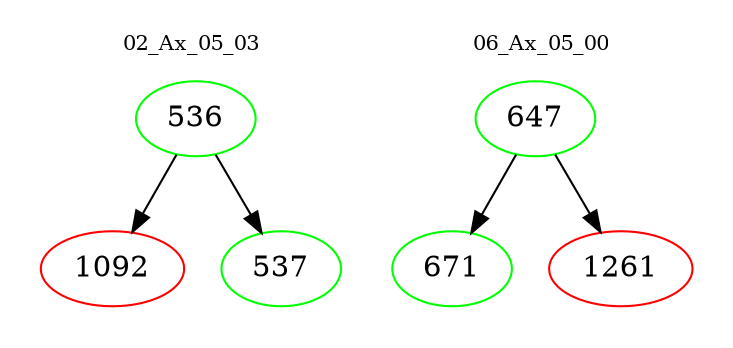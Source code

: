 digraph{
subgraph cluster_0 {
color = white
label = "02_Ax_05_03";
fontsize=10;
T0_536 [label="536", color="green"]
T0_536 -> T0_1092 [color="black"]
T0_1092 [label="1092", color="red"]
T0_536 -> T0_537 [color="black"]
T0_537 [label="537", color="green"]
}
subgraph cluster_1 {
color = white
label = "06_Ax_05_00";
fontsize=10;
T1_647 [label="647", color="green"]
T1_647 -> T1_671 [color="black"]
T1_671 [label="671", color="green"]
T1_647 -> T1_1261 [color="black"]
T1_1261 [label="1261", color="red"]
}
}
